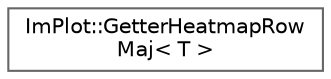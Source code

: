 digraph "Graphical Class Hierarchy"
{
 // LATEX_PDF_SIZE
  bgcolor="transparent";
  edge [fontname=Helvetica,fontsize=10,labelfontname=Helvetica,labelfontsize=10];
  node [fontname=Helvetica,fontsize=10,shape=box,height=0.2,width=0.4];
  rankdir="LR";
  Node0 [id="Node000000",label="ImPlot::GetterHeatmapRow\lMaj\< T \>",height=0.2,width=0.4,color="grey40", fillcolor="white", style="filled",URL="$structImPlot_1_1GetterHeatmapRowMaj.html",tooltip=" "];
}

